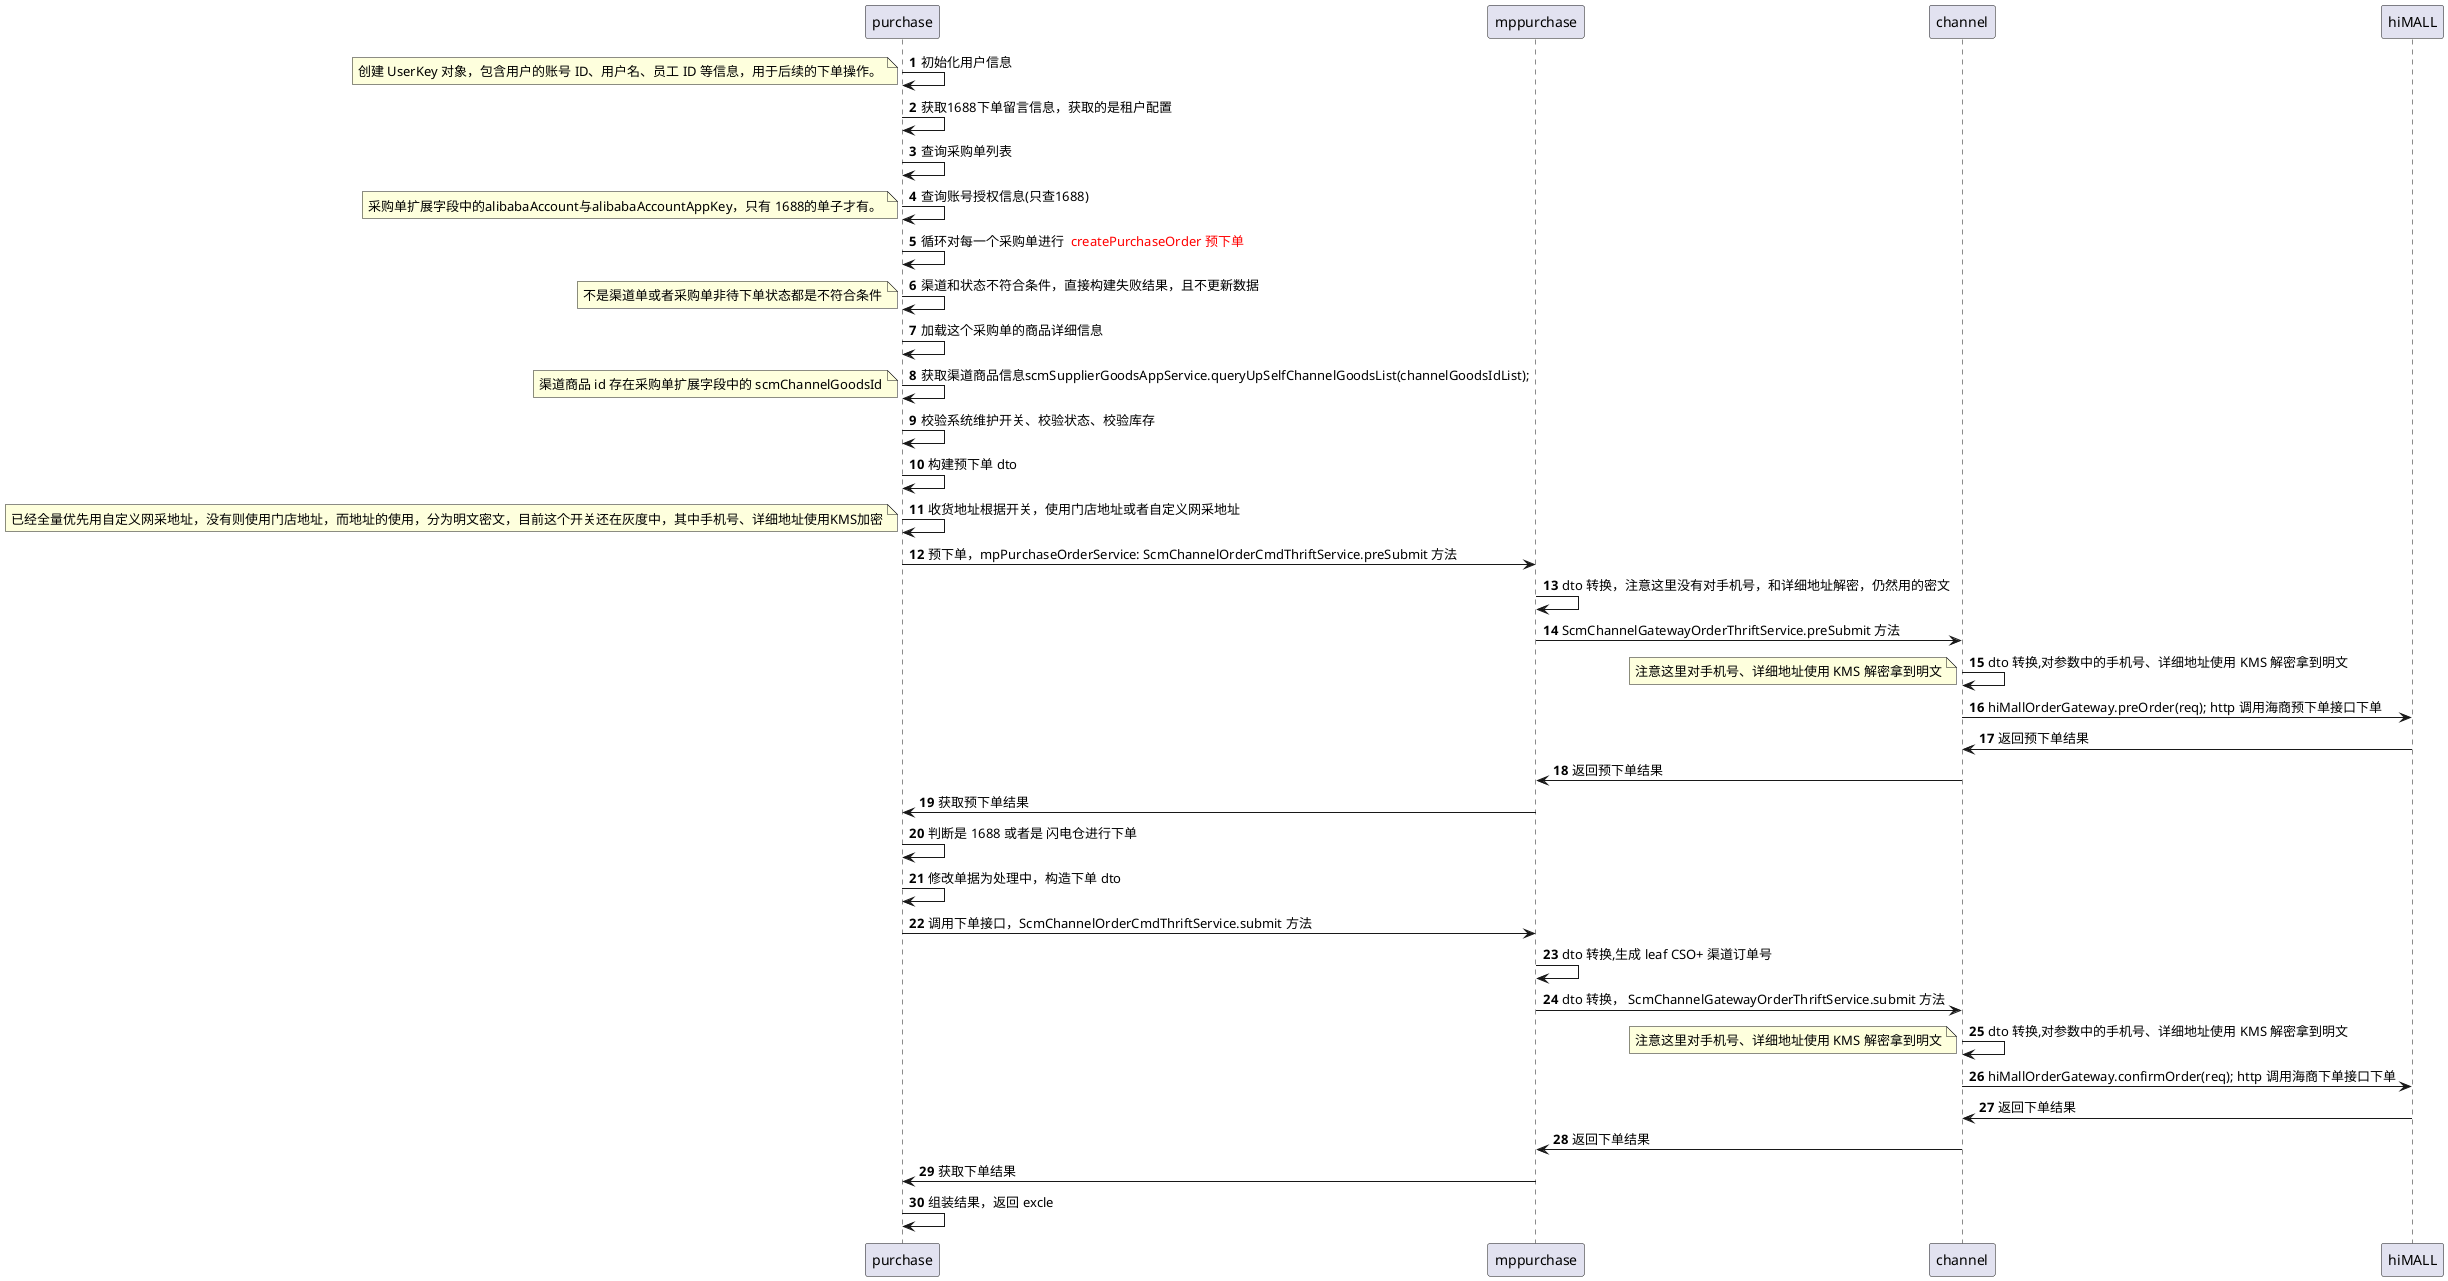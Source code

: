 @startuml

autonumber

purchase -> purchase: 初始化用户信息
note left: 创建 UserKey 对象，包含用户的账号 ID、用户名、员工 ID 等信息，用于后续的下单操作。
purchase -> purchase: 获取1688下单留言信息，获取的是租户配置
purchase -> purchase: 查询采购单列表
purchase -> purchase: 查询账号授权信息(只查1688)
note left: 采购单扩展字段中的alibabaAccount与alibabaAccountAppKey，只有 1688的单子才有。
purchase -> purchase: 循环对每一个采购单进行 <color:#FF0000> createPurchaseOrder 预下单
purchase -> purchase: 渠道和状态不符合条件，直接构建失败结果，且不更新数据
note left: 不是渠道单或者采购单非待下单状态都是不符合条件
purchase -> purchase: 加载这个采购单的商品详细信息
purchase -> purchase: 获取渠道商品信息scmSupplierGoodsAppService.queryUpSelfChannelGoodsList(channelGoodsIdList);
note left: 渠道商品 id 存在采购单扩展字段中的 scmChannelGoodsId
purchase -> purchase: 校验系统维护开关、校验状态、校验库存
purchase -> purchase: 构建预下单 dto
purchase -> purchase: 收货地址根据开关，使用门店地址或者自定义网采地址
note left: 已经全量优先用自定义网采地址，没有则使用门店地址，而地址的使用，分为明文密文，目前这个开关还在灰度中，其中手机号、详细地址使用KMS加密
purchase -> mppurchase: 预下单，mpPurchaseOrderService: ScmChannelOrderCmdThriftService.preSubmit 方法
mppurchase -> mppurchase: dto 转换，注意这里没有对手机号，和详细地址解密，仍然用的密文
mppurchase -> channel:ScmChannelGatewayOrderThriftService.preSubmit 方法
channel -> channel: dto 转换,对参数中的手机号、详细地址使用 KMS 解密拿到明文
note left: 注意这里对手机号、详细地址使用 KMS 解密拿到明文
channel -> hiMALL: hiMallOrderGateway.preOrder(req); http 调用海商预下单接口下单
hiMALL -> channel: 返回预下单结果
channel -> mppurchase: 返回预下单结果
mppurchase -> purchase: 获取预下单结果
purchase -> purchase: 判断是 1688 或者是 闪电仓进行下单
purchase -> purchase: 修改单据为处理中，构造下单 dto
purchase -> mppurchase: 调用下单接口，ScmChannelOrderCmdThriftService.submit 方法
mppurchase -> mppurchase: dto 转换,生成 leaf CSO+ 渠道订单号
mppurchase -> channel: dto 转换， ScmChannelGatewayOrderThriftService.submit 方法
channel -> channel: dto 转换,对参数中的手机号、详细地址使用 KMS 解密拿到明文
note left: 注意这里对手机号、详细地址使用 KMS 解密拿到明文
channel -> hiMALL: hiMallOrderGateway.confirmOrder(req); http 调用海商下单接口下单
hiMALL -> channel: 返回下单结果
channel -> mppurchase: 返回下单结果
mppurchase -> purchase: 获取下单结果
purchase -> purchase: 组装结果，返回 excle










@enduml